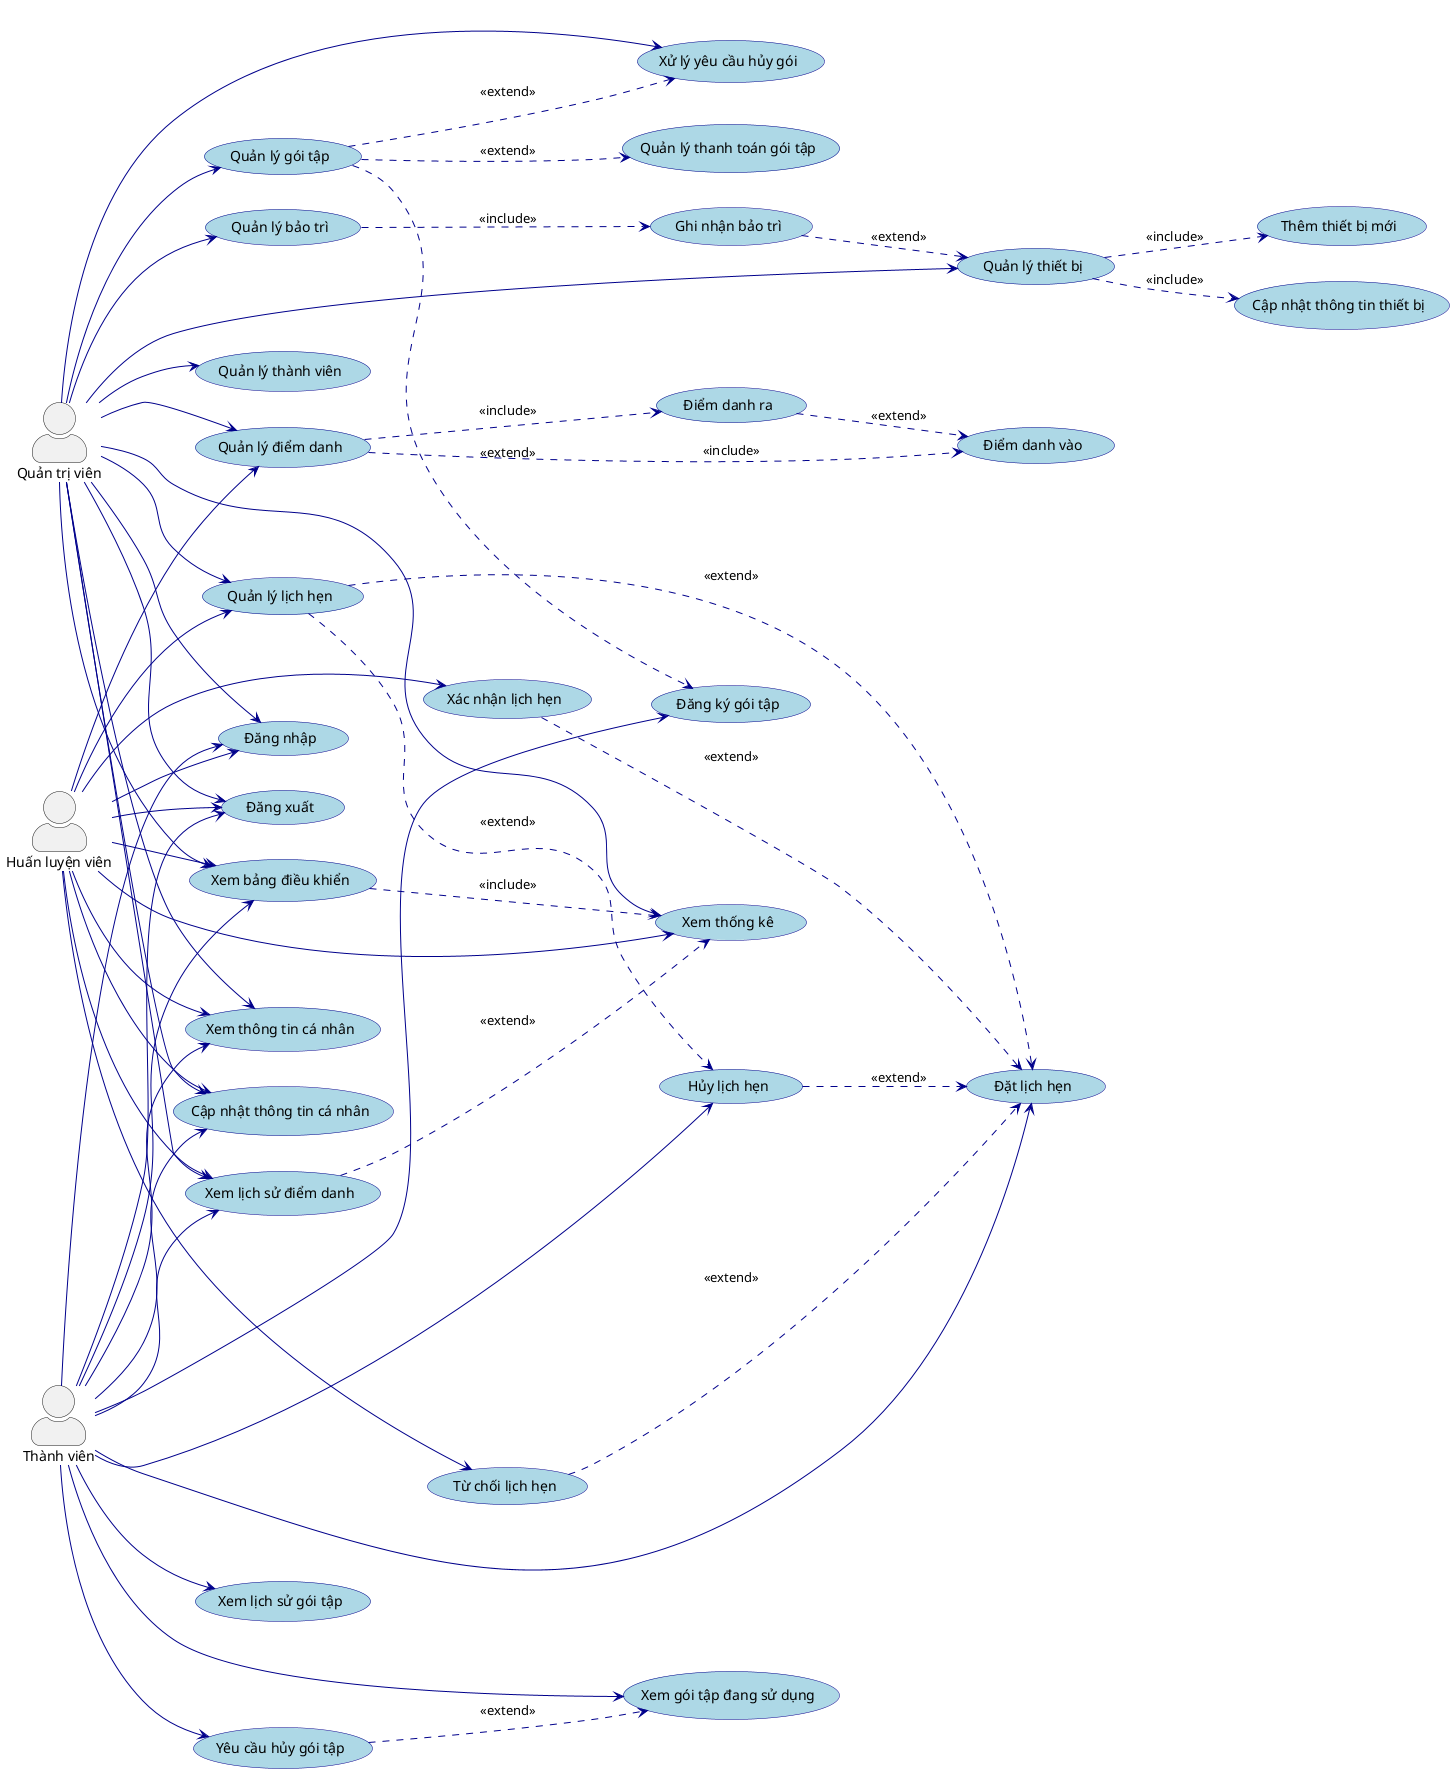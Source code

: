 @startuml puml
skinparam actorStyle awesome
skinparam usecase {
    BackgroundColor LightBlue
    BorderColor DarkBlue
    ArrowColor DarkBlue
}
left to right direction
' Actors
:Quản trị viên: as Admin
:Huấn luyện viên: as Trainer
:Thành viên: as Member

' Use Cases
(Đăng nhập) as Login
(Đăng xuất) as Logout
(Xem bảng điều khiển) as ViewDashboard
(Quản lý điểm danh) as ManageAttendance
(Xem lịch sử điểm danh) as ViewAttendanceHistory
(Điểm danh vào) as CheckIn
(Điểm danh ra) as CheckOut
(Quản lý thành viên) as ManageMembers
(Quản lý gói tập) as ManageSubscriptions
(Xem thông tin cá nhân) as ViewProfile
(Cập nhật thông tin cá nhân) as UpdateProfile
(Xem thống kê) as ViewStats

' Thêm các use case mới
(Quản lý lịch hẹn) as ManageAppointments
(Đặt lịch hẹn) as BookAppointment
(Hủy lịch hẹn) as CancelAppointment
(Xác nhận lịch hẹn) as ConfirmAppointment
(Từ chối lịch hẹn) as RejectAppointment
(Quản lý thiết bị) as ManageEquipment
(Thêm thiết bị mới) as AddEquipment
(Cập nhật thông tin thiết bị) as UpdateEquipment
(Quản lý bảo trì) as ManageMaintenance
(Ghi nhận bảo trì) as LogMaintenance

' Thêm các use case về gói tập
(Đăng ký gói tập) as RegisterSubscription
(Yêu cầu hủy gói tập) as RequestSubscriptionCancellation
(Xử lý yêu cầu hủy gói) as ProcessCancellationRequest
(Xem gói tập đang sử dụng) as ViewActiveSubscription
(Xem lịch sử gói tập) as ViewSubscriptionHistory
(Quản lý thanh toán gói tập) as ManagePayments
' Relationships
Admin --> Login
Admin --> Logout
Admin --> ViewDashboard
Admin --> ManageAttendance
Admin --> ViewAttendanceHistory
Admin --> ManageMembers
Admin --> ManageSubscriptions
Admin --> ViewProfile
Admin --> UpdateProfile
Admin --> ViewStats
Admin --> ManageAppointments
Admin --> ManageEquipment
Admin --> ManageMaintenance
Admin --> ProcessCancellationRequest

Trainer --> Login
Trainer --> Logout
Trainer --> ViewDashboard
Trainer --> ManageAttendance
Trainer --> ViewAttendanceHistory
Trainer --> ViewProfile
Trainer --> UpdateProfile
Trainer --> ViewStats
Trainer --> ManageAppointments
Trainer --> ConfirmAppointment
Trainer --> RejectAppointment

Member --> Login
Member --> Logout
Member --> ViewDashboard
Member --> ViewAttendanceHistory
Member --> ViewProfile
Member --> UpdateProfile
Member --> BookAppointment
Member --> CancelAppointment
Member --> RegisterSubscription
Member --> RequestSubscriptionCancellation
Member --> ViewActiveSubscription
Member --> ViewSubscriptionHistory

' Include relationships
ManageAttendance ..> CheckIn : <<include>>
ManageAttendance ..> CheckOut : <<include>>
ViewDashboard ..> ViewStats : <<include>>
ManageEquipment ..> AddEquipment : <<include>>
ManageEquipment ..> UpdateEquipment : <<include>>
ManageMaintenance ..> LogMaintenance : <<include>>

' Extend relationships
ManageSubscriptions ..> RegisterSubscription : <<extend>>
ManageSubscriptions ..> ProcessCancellationRequest : <<extend>>
ManageSubscriptions ..> ManagePayments : <<extend>>
ManageAppointments ..> BookAppointment : <<extend>>
ManageAppointments ..> CancelAppointment : <<extend>>
CheckOut ..> CheckIn : <<extend>>
ViewAttendanceHistory ..> ViewStats : <<extend>>
CancelAppointment ..> BookAppointment : <<extend>>
ConfirmAppointment ..> BookAppointment : <<extend>>
RejectAppointment ..> BookAppointment : <<extend>>
LogMaintenance ..> ManageEquipment : <<extend>>
RequestSubscriptionCancellation ..> ViewActiveSubscription : <<extend>>

@enduml
